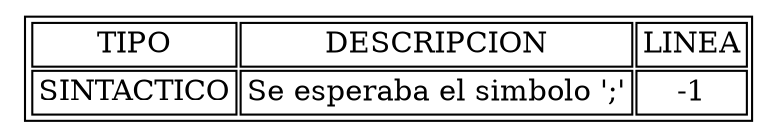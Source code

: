 digraph g {
	node [height=.1 shape=plaintext]
	table [label=<<TABLE>
                                <TR>
                                    <TD>TIPO</TD>
                                    <TD>DESCRIPCION</TD>
                                    <TD>LINEA</TD>
                                </TR><TR><TD>SINTACTICO</TD><TD>Se esperaba el simbolo ';'</TD><TD>-1</TD></TR></TABLE>>]
}
